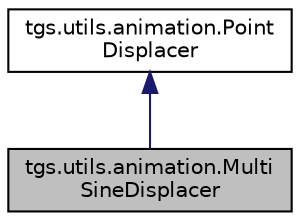 digraph "tgs.utils.animation.MultiSineDisplacer"
{
  edge [fontname="Helvetica",fontsize="10",labelfontname="Helvetica",labelfontsize="10"];
  node [fontname="Helvetica",fontsize="10",shape=record];
  Node2 [label="tgs.utils.animation.Multi\lSineDisplacer",height=0.2,width=0.4,color="black", fillcolor="grey75", style="filled", fontcolor="black"];
  Node3 -> Node2 [dir="back",color="midnightblue",fontsize="10",style="solid",fontname="Helvetica"];
  Node3 [label="tgs.utils.animation.Point\lDisplacer",height=0.2,width=0.4,color="black", fillcolor="white", style="filled",URL="$classtgs_1_1utils_1_1animation_1_1PointDisplacer.html"];
}
